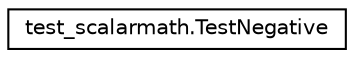 digraph "Graphical Class Hierarchy"
{
 // LATEX_PDF_SIZE
  edge [fontname="Helvetica",fontsize="10",labelfontname="Helvetica",labelfontsize="10"];
  node [fontname="Helvetica",fontsize="10",shape=record];
  rankdir="LR";
  Node0 [label="test_scalarmath.TestNegative",height=0.2,width=0.4,color="black", fillcolor="white", style="filled",URL="$classtest__scalarmath_1_1TestNegative.html",tooltip=" "];
}
